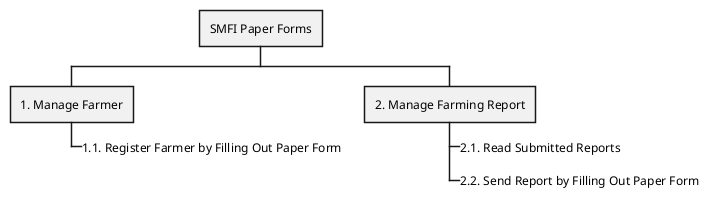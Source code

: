 @startwbs

* SMFI Paper Forms

** 1. Manage Farmer
***_ 1.1. Register Farmer by Filling Out Paper Form

** 2. Manage Farming Report
***_ 2.1. Read Submitted Reports
***_ 2.2. Send Report by Filling Out Paper Form

@endwbs
